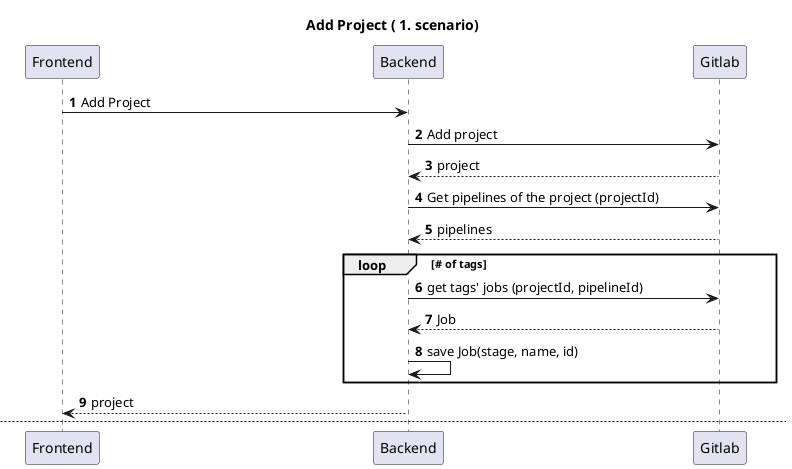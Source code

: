 @startuml
skinparam ParticipantPadding 20
skinparam BoxPadding 10

title Add Project ( 1. scenario)
autonumber
Frontend -> Backend: Add Project
Backend -> Gitlab: Add project
Gitlab --> Backend: project
Backend -> Gitlab: Get pipelines of the project (projectId)
Gitlab --> Backend: pipelines
  loop # of tags
Backend -> Gitlab: get tags' jobs (projectId, pipelineId)
Gitlab --> Backend: Job
Backend -> Backend: save Job(stage, name, id)
  end
Backend --> Frontend: project

newpage Add Project(2. scenario)
autonumber
Frontend -> Backend: Add Project
Backend -> Gitlab: Add project
Gitlab --> Backend: project
Backend -> Gitlab: Get jobs of a project(projectId)
Backend -> Backend: Assign jobs to the tags
Backend -> Backend: save Job(stage, name, id)
Backend --> Frontend: project

newpage Create Tag
autonumber
Frontend -> Backend: Create Tag
Backend -> Gitlab: Create Tag
Gitlab --> Backend: Tag
Backend -> Gitlab: Get pipelines (projectId)
Gitlab --> Backend: pipelines
Backend -> Gitlab: Get jobs of the pipeline (projectId, pipelineId)
Backend -> Backend: Put related tags' jobs into Tag
Backend -> Backend: Save tag
Backend --> Frontend: Tag

newpage Play or Retry a job of a pipeline
autonumber
Frontend -> Backend: (projectId, tagName, jobId pipelineId, **play||retry**)
Backend -> Gitlab: Change status of Job
Gitlab --> Backend: JobResponse
Backend -> Backend: Update job status
Backend --> Frontend: send status
activate Backend
activate Gitlab
Backend -> Gitlab: checkStatus periodically
Backend -> Backend: Update job status
Gitlab --> Backend: job finished

deactivate Gitlab
deactivate Backend
Backend --> Frontend: new Status

@enduml